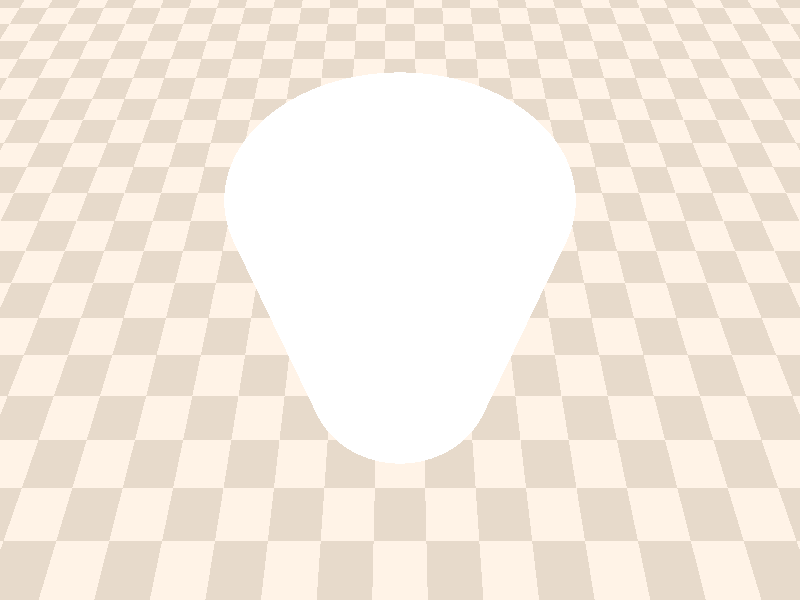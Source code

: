 #include "textures.inc"

camera {
    location <0, 6, -3>
    look_at <0, 0, 1>
}

// Light source on the left side of the scene
light_source {
    <-6, 10, 1>
    color rgb <1, 1, 1>
}

#declare glass =
difference {
    cone {
        <0, 0.0, 0>, 1.0, <0, 3.0, 0>, 1.2
    }
    cone {
        <0, 0.1, 0>, 0.9, <0, 3.1, 0>, 1.1
    }
    pigment {
        color rgbf <1, 1, 1, 0.9>
    }
    finish {
        reflection 0.1
        refraction 1.0
        ior 1.5
        phong 1.0
    }
}

#declare filled_glass=
union {
    object {
        glass
    }
    intersection {
        cone {
            <0, 0.1, 0>, 0.9, <0, 3.1, 0>, 1.1
        }
        plane {
            y, 2.0
        }
        pigment {
            rgbf <1, 1, 1, 0.9>
        }
        finish {
            ambient 0.0
            diffuse 0.15
            reflection {
                0.1
                fresnel on
            }
            specular 0.6
            roughness 0.005
            conserve_energy
        }
        interior {
            ior 1.33
            caustics 0.1
        }
        scale 0.999
    }
}

// Tiled floor
#declare tile_plane =
plane {
    y, 0
    pigment {
        checker
        rgb <1.0, 0.9, 0.8>
        rgb <0.8, 0.7, 0.6>
    }
    finish {
        specular 0.2
        roughness 0.1
        reflection 0.2
    }
    translate <-0.5, 0, -0.5>
    scale 0.5
}

// Floor
object {
    tile_plane
}

// Glass of water
object {
    filled_glass
}


